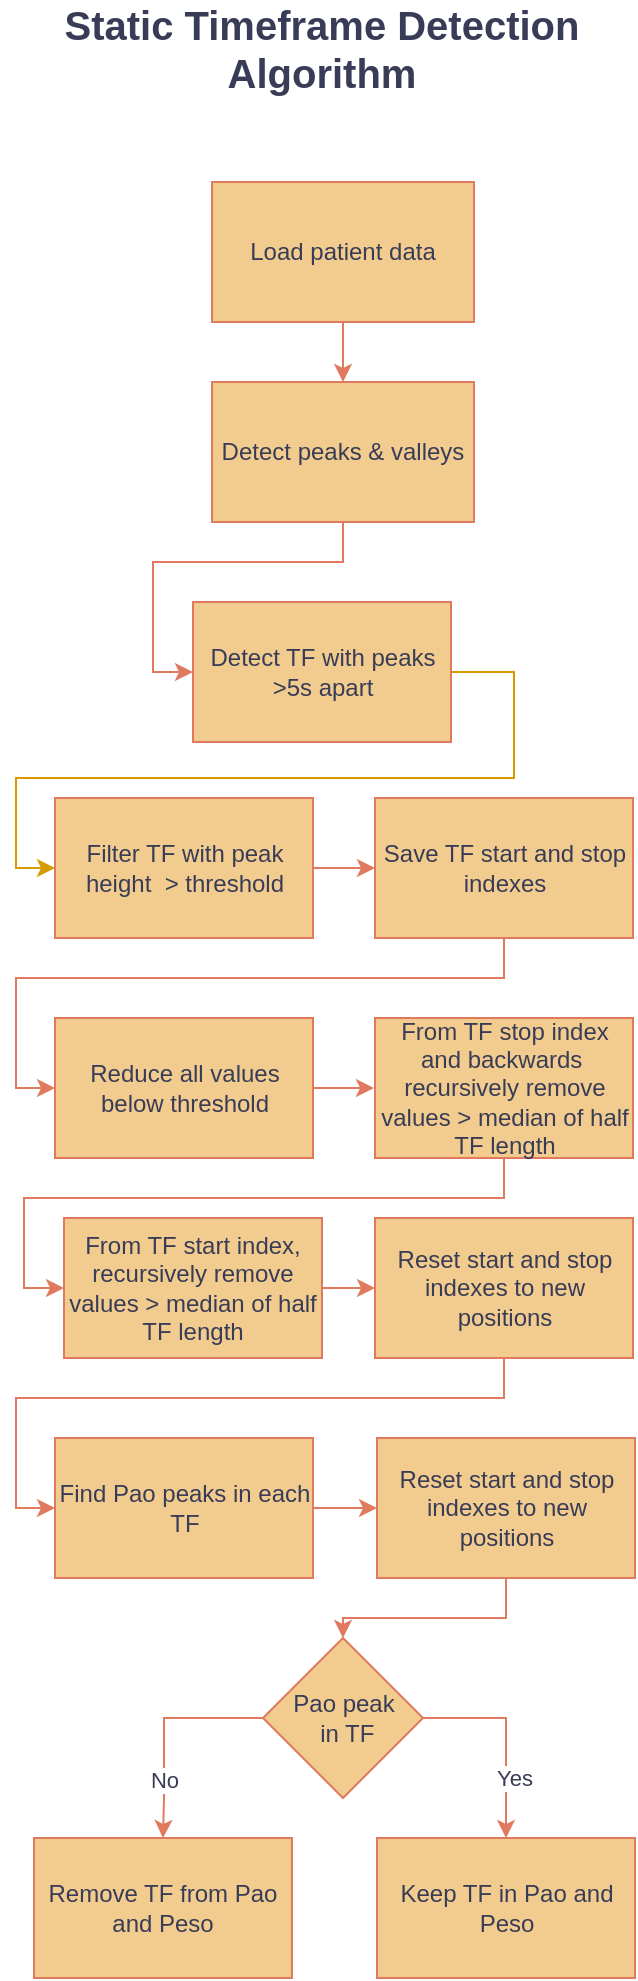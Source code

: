 <mxfile version="21.3.5" type="github">
  <diagram name="Page-1" id="3zDPmM5YKtUUss8ZXURc">
    <mxGraphModel dx="1434" dy="756" grid="1" gridSize="10" guides="1" tooltips="1" connect="1" arrows="1" fold="1" page="1" pageScale="1" pageWidth="827" pageHeight="1169" math="0" shadow="0">
      <root>
        <mxCell id="0" />
        <mxCell id="1" parent="0" />
        <mxCell id="1vBeLM565ZCaVGbT8i-E-1" value="&lt;font style=&quot;font-size: 20px;&quot;&gt;&lt;b&gt;Static Timeframe Detection Algorithm&lt;/b&gt;&lt;/font&gt;" style="text;html=1;strokeColor=none;fillColor=none;align=center;verticalAlign=middle;whiteSpace=wrap;rounded=0;labelBackgroundColor=none;fontColor=#393C56;" parent="1" vertex="1">
          <mxGeometry x="267" y="40" width="294" height="30" as="geometry" />
        </mxCell>
        <mxCell id="1vBeLM565ZCaVGbT8i-E-22" style="edgeStyle=orthogonalEdgeStyle;rounded=0;orthogonalLoop=1;jettySize=auto;html=1;entryX=0.5;entryY=0;entryDx=0;entryDy=0;strokeColor=#E07A5F;fontColor=#393C56;fillColor=#F2CC8F;" parent="1" source="1vBeLM565ZCaVGbT8i-E-2" target="1vBeLM565ZCaVGbT8i-E-4" edge="1">
          <mxGeometry relative="1" as="geometry" />
        </mxCell>
        <mxCell id="1vBeLM565ZCaVGbT8i-E-2" value="Load patient data" style="rounded=0;whiteSpace=wrap;html=1;labelBackgroundColor=none;fillColor=#F2CC8F;strokeColor=#E07A5F;fontColor=#393C56;" parent="1" vertex="1">
          <mxGeometry x="359" y="122" width="131" height="70" as="geometry" />
        </mxCell>
        <mxCell id="1vBeLM565ZCaVGbT8i-E-23" style="edgeStyle=orthogonalEdgeStyle;rounded=0;orthogonalLoop=1;jettySize=auto;html=1;entryX=0;entryY=0.5;entryDx=0;entryDy=0;strokeColor=#E07A5F;fontColor=#393C56;fillColor=#F2CC8F;" parent="1" source="1vBeLM565ZCaVGbT8i-E-4" target="1vBeLM565ZCaVGbT8i-E-5" edge="1">
          <mxGeometry relative="1" as="geometry" />
        </mxCell>
        <mxCell id="1vBeLM565ZCaVGbT8i-E-4" value="Detect peaks &amp;amp; valleys" style="rounded=0;whiteSpace=wrap;html=1;labelBackgroundColor=none;fillColor=#F2CC8F;strokeColor=#E07A5F;fontColor=#393C56;" parent="1" vertex="1">
          <mxGeometry x="359" y="222" width="131" height="70" as="geometry" />
        </mxCell>
        <mxCell id="JKul4G3ubGNOBwGXkDyC-1" style="edgeStyle=orthogonalEdgeStyle;rounded=0;orthogonalLoop=1;jettySize=auto;html=1;entryX=0;entryY=0.5;entryDx=0;entryDy=0;fillColor=#ffe6cc;strokeColor=#d79b00;" edge="1" parent="1" source="1vBeLM565ZCaVGbT8i-E-5" target="1vBeLM565ZCaVGbT8i-E-7">
          <mxGeometry relative="1" as="geometry">
            <Array as="points">
              <mxPoint x="510" y="367" />
              <mxPoint x="510" y="420" />
              <mxPoint x="261" y="420" />
              <mxPoint x="261" y="465" />
            </Array>
          </mxGeometry>
        </mxCell>
        <mxCell id="1vBeLM565ZCaVGbT8i-E-5" value="Detect TF with peaks &amp;gt;5s apart" style="rounded=0;whiteSpace=wrap;html=1;labelBackgroundColor=none;fillColor=#F2CC8F;strokeColor=#E07A5F;fontColor=#393C56;" parent="1" vertex="1">
          <mxGeometry x="349.5" y="332" width="129" height="70" as="geometry" />
        </mxCell>
        <mxCell id="1vBeLM565ZCaVGbT8i-E-26" style="edgeStyle=orthogonalEdgeStyle;rounded=0;orthogonalLoop=1;jettySize=auto;html=1;entryX=0;entryY=0.5;entryDx=0;entryDy=0;strokeColor=#E07A5F;fontColor=#393C56;fillColor=#F2CC8F;" parent="1" source="1vBeLM565ZCaVGbT8i-E-7" target="1vBeLM565ZCaVGbT8i-E-8" edge="1">
          <mxGeometry relative="1" as="geometry" />
        </mxCell>
        <mxCell id="1vBeLM565ZCaVGbT8i-E-7" value="Filter TF with peak height&amp;nbsp; &amp;gt; threshold" style="rounded=0;whiteSpace=wrap;html=1;labelBackgroundColor=none;fillColor=#F2CC8F;strokeColor=#E07A5F;fontColor=#393C56;" parent="1" vertex="1">
          <mxGeometry x="280.5" y="430" width="129" height="70" as="geometry" />
        </mxCell>
        <mxCell id="1vBeLM565ZCaVGbT8i-E-27" style="edgeStyle=orthogonalEdgeStyle;rounded=0;orthogonalLoop=1;jettySize=auto;html=1;entryX=0;entryY=0.5;entryDx=0;entryDy=0;strokeColor=#E07A5F;fontColor=#393C56;fillColor=#F2CC8F;" parent="1" source="1vBeLM565ZCaVGbT8i-E-8" target="1vBeLM565ZCaVGbT8i-E-9" edge="1">
          <mxGeometry relative="1" as="geometry">
            <Array as="points">
              <mxPoint x="505" y="520" />
              <mxPoint x="261" y="520" />
              <mxPoint x="261" y="575" />
            </Array>
          </mxGeometry>
        </mxCell>
        <mxCell id="1vBeLM565ZCaVGbT8i-E-8" value="Save TF start and stop indexes" style="rounded=0;whiteSpace=wrap;html=1;labelBackgroundColor=none;fillColor=#F2CC8F;strokeColor=#E07A5F;fontColor=#393C56;" parent="1" vertex="1">
          <mxGeometry x="440.5" y="430" width="129" height="70" as="geometry" />
        </mxCell>
        <mxCell id="1vBeLM565ZCaVGbT8i-E-28" style="edgeStyle=orthogonalEdgeStyle;rounded=0;orthogonalLoop=1;jettySize=auto;html=1;strokeColor=#E07A5F;fontColor=#393C56;fillColor=#F2CC8F;" parent="1" source="1vBeLM565ZCaVGbT8i-E-9" edge="1">
          <mxGeometry relative="1" as="geometry">
            <mxPoint x="440" y="575" as="targetPoint" />
          </mxGeometry>
        </mxCell>
        <mxCell id="1vBeLM565ZCaVGbT8i-E-9" value="Reduce all values below threshold" style="rounded=0;whiteSpace=wrap;html=1;labelBackgroundColor=none;fillColor=#F2CC8F;strokeColor=#E07A5F;fontColor=#393C56;" parent="1" vertex="1">
          <mxGeometry x="280.5" y="540" width="129" height="70" as="geometry" />
        </mxCell>
        <mxCell id="1vBeLM565ZCaVGbT8i-E-30" style="edgeStyle=orthogonalEdgeStyle;rounded=0;orthogonalLoop=1;jettySize=auto;html=1;entryX=0;entryY=0.5;entryDx=0;entryDy=0;strokeColor=#E07A5F;fontColor=#393C56;fillColor=#F2CC8F;" parent="1" source="1vBeLM565ZCaVGbT8i-E-10" target="1vBeLM565ZCaVGbT8i-E-12" edge="1">
          <mxGeometry relative="1" as="geometry" />
        </mxCell>
        <mxCell id="1vBeLM565ZCaVGbT8i-E-10" value="From TF start index, recursively remove values &amp;gt; median of half TF length" style="rounded=0;whiteSpace=wrap;html=1;labelBackgroundColor=none;fillColor=#F2CC8F;strokeColor=#E07A5F;fontColor=#393C56;" parent="1" vertex="1">
          <mxGeometry x="285" y="640" width="129" height="70" as="geometry" />
        </mxCell>
        <mxCell id="1vBeLM565ZCaVGbT8i-E-29" style="edgeStyle=orthogonalEdgeStyle;rounded=0;orthogonalLoop=1;jettySize=auto;html=1;entryX=0;entryY=0.5;entryDx=0;entryDy=0;strokeColor=#E07A5F;fontColor=#393C56;fillColor=#F2CC8F;" parent="1" source="1vBeLM565ZCaVGbT8i-E-11" target="1vBeLM565ZCaVGbT8i-E-10" edge="1">
          <mxGeometry relative="1" as="geometry">
            <Array as="points">
              <mxPoint x="505" y="630" />
              <mxPoint x="265" y="630" />
              <mxPoint x="265" y="675" />
            </Array>
          </mxGeometry>
        </mxCell>
        <mxCell id="1vBeLM565ZCaVGbT8i-E-11" value="&lt;font style=&quot;font-size: 12px;&quot;&gt;From TF stop index and backwards&amp;nbsp; recursively remove values &amp;gt; median of half TF length&lt;/font&gt;" style="rounded=0;whiteSpace=wrap;html=1;labelBackgroundColor=none;fillColor=#F2CC8F;strokeColor=#E07A5F;fontColor=#393C56;" parent="1" vertex="1">
          <mxGeometry x="440.5" y="540" width="129" height="70" as="geometry" />
        </mxCell>
        <mxCell id="1vBeLM565ZCaVGbT8i-E-31" style="edgeStyle=orthogonalEdgeStyle;rounded=0;orthogonalLoop=1;jettySize=auto;html=1;entryX=0;entryY=0.5;entryDx=0;entryDy=0;strokeColor=#E07A5F;fontColor=#393C56;fillColor=#F2CC8F;" parent="1" source="1vBeLM565ZCaVGbT8i-E-12" target="1vBeLM565ZCaVGbT8i-E-15" edge="1">
          <mxGeometry relative="1" as="geometry">
            <Array as="points">
              <mxPoint x="505" y="730" />
              <mxPoint x="261" y="730" />
              <mxPoint x="261" y="785" />
            </Array>
          </mxGeometry>
        </mxCell>
        <mxCell id="1vBeLM565ZCaVGbT8i-E-12" value="&lt;font style=&quot;font-size: 12px;&quot;&gt;Reset start and stop indexes to new positions&lt;/font&gt;" style="rounded=0;whiteSpace=wrap;html=1;labelBackgroundColor=none;fillColor=#F2CC8F;strokeColor=#E07A5F;fontColor=#393C56;" parent="1" vertex="1">
          <mxGeometry x="440.5" y="640" width="129" height="70" as="geometry" />
        </mxCell>
        <mxCell id="1vBeLM565ZCaVGbT8i-E-35" style="edgeStyle=orthogonalEdgeStyle;rounded=0;orthogonalLoop=1;jettySize=auto;html=1;strokeColor=#E07A5F;fontColor=#393C56;fillColor=#F2CC8F;" parent="1" source="1vBeLM565ZCaVGbT8i-E-13" target="1vBeLM565ZCaVGbT8i-E-16" edge="1">
          <mxGeometry relative="1" as="geometry" />
        </mxCell>
        <mxCell id="1vBeLM565ZCaVGbT8i-E-13" value="&lt;font style=&quot;font-size: 12px;&quot;&gt;Reset start and stop indexes to new positions&lt;/font&gt;" style="rounded=0;whiteSpace=wrap;html=1;labelBackgroundColor=none;fillColor=#F2CC8F;strokeColor=#E07A5F;fontColor=#393C56;" parent="1" vertex="1">
          <mxGeometry x="441.5" y="750" width="129" height="70" as="geometry" />
        </mxCell>
        <mxCell id="1vBeLM565ZCaVGbT8i-E-32" style="edgeStyle=orthogonalEdgeStyle;rounded=0;orthogonalLoop=1;jettySize=auto;html=1;entryX=0;entryY=0.5;entryDx=0;entryDy=0;strokeColor=#E07A5F;fontColor=#393C56;fillColor=#F2CC8F;" parent="1" source="1vBeLM565ZCaVGbT8i-E-15" target="1vBeLM565ZCaVGbT8i-E-13" edge="1">
          <mxGeometry relative="1" as="geometry" />
        </mxCell>
        <mxCell id="1vBeLM565ZCaVGbT8i-E-15" value="&lt;font style=&quot;font-size: 12px;&quot;&gt;Find Pao peaks in each TF&lt;/font&gt;" style="rounded=0;whiteSpace=wrap;html=1;labelBackgroundColor=none;fillColor=#F2CC8F;strokeColor=#E07A5F;fontColor=#393C56;" parent="1" vertex="1">
          <mxGeometry x="280.5" y="750" width="129" height="70" as="geometry" />
        </mxCell>
        <mxCell id="1vBeLM565ZCaVGbT8i-E-36" value="No" style="edgeStyle=orthogonalEdgeStyle;rounded=0;orthogonalLoop=1;jettySize=auto;html=1;entryX=0.5;entryY=0;entryDx=0;entryDy=0;strokeColor=#E07A5F;fontColor=#393C56;fillColor=#F2CC8F;" parent="1" source="1vBeLM565ZCaVGbT8i-E-16" target="1vBeLM565ZCaVGbT8i-E-17" edge="1">
          <mxGeometry x="0.452" relative="1" as="geometry">
            <Array as="points">
              <mxPoint x="335" y="890" />
              <mxPoint x="335" y="930" />
            </Array>
            <mxPoint as="offset" />
          </mxGeometry>
        </mxCell>
        <mxCell id="1vBeLM565ZCaVGbT8i-E-37" value="Yes" style="edgeStyle=orthogonalEdgeStyle;rounded=0;orthogonalLoop=1;jettySize=auto;html=1;strokeColor=#E07A5F;fontColor=#393C56;fillColor=#F2CC8F;" parent="1" edge="1">
          <mxGeometry x="0.409" y="4" relative="1" as="geometry">
            <mxPoint x="464.5" y="890" as="sourcePoint" />
            <mxPoint x="506" y="950" as="targetPoint" />
            <Array as="points">
              <mxPoint x="506" y="890" />
            </Array>
            <mxPoint as="offset" />
          </mxGeometry>
        </mxCell>
        <mxCell id="1vBeLM565ZCaVGbT8i-E-16" value="Pao peak&lt;br&gt;&amp;nbsp;in TF" style="rhombus;whiteSpace=wrap;html=1;strokeColor=#E07A5F;fontColor=#393C56;fillColor=#F2CC8F;" parent="1" vertex="1">
          <mxGeometry x="384.5" y="850" width="80" height="80" as="geometry" />
        </mxCell>
        <mxCell id="1vBeLM565ZCaVGbT8i-E-17" value="&lt;font style=&quot;font-size: 12px;&quot;&gt;Remove TF from Pao and Peso&lt;/font&gt;" style="rounded=0;whiteSpace=wrap;html=1;labelBackgroundColor=none;fillColor=#F2CC8F;strokeColor=#E07A5F;fontColor=#393C56;" parent="1" vertex="1">
          <mxGeometry x="270" y="950" width="129" height="70" as="geometry" />
        </mxCell>
        <mxCell id="1vBeLM565ZCaVGbT8i-E-19" value="&lt;font style=&quot;font-size: 12px;&quot;&gt;Keep TF in Pao and Peso&lt;/font&gt;" style="rounded=0;whiteSpace=wrap;html=1;labelBackgroundColor=none;fillColor=#F2CC8F;strokeColor=#E07A5F;fontColor=#393C56;" parent="1" vertex="1">
          <mxGeometry x="441.5" y="950" width="129" height="70" as="geometry" />
        </mxCell>
      </root>
    </mxGraphModel>
  </diagram>
</mxfile>
